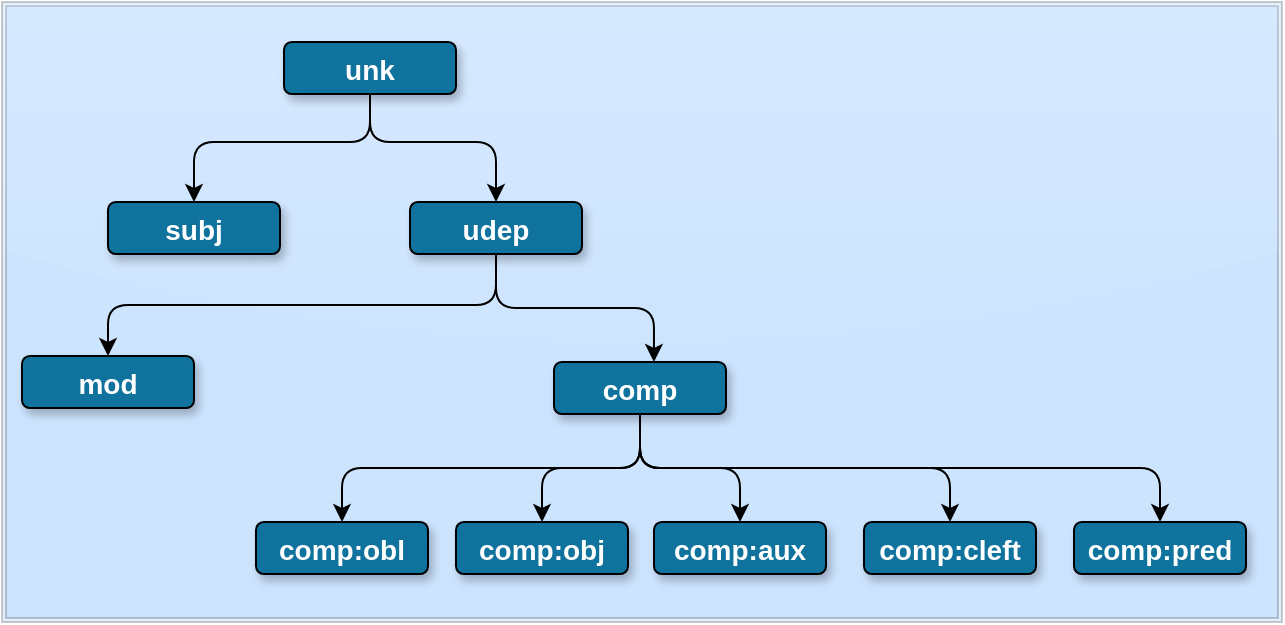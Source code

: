 <mxfile version="11.1.4" type="device"><diagram name="Page-1" id="97916047-d0de-89f5-080d-49f4d83e522f"><mxGraphModel dx="1426" dy="831" grid="1" gridSize="10" guides="1" tooltips="1" connect="1" arrows="1" fold="1" page="1" pageScale="1.5" pageWidth="1169" pageHeight="827" background="#ffffff" math="0" shadow="0"><root><mxCell id="0"/><mxCell id="1" parent="0"/><mxCell id="BJafYr8KW9FpYlb-_F6j-113" value="&lt;div style=&quot;text-align: left ; font-size: 24px&quot;&gt;&lt;br&gt;&lt;/div&gt;&lt;div style=&quot;text-align: left ; font-size: 24px&quot;&gt;&lt;/div&gt;" style="shape=ext;double=1;rounded=0;whiteSpace=wrap;html=1;strokeColor=#000000;fillColor=#75B6FF;opacity=20;glass=1;comic=0;shadow=0;align=left;verticalAlign=top;fontSize=24;" parent="1" vertex="1"><mxGeometry x="320" y="220" width="640" height="310" as="geometry"/></mxCell><mxCell id="2" value="unk" style="rounded=1;fillColor=#10739E;strokeColor=#000000;shadow=1;gradientColor=none;fontStyle=1;fontColor=#FFFFFF;fontSize=14;" parent="1" vertex="1"><mxGeometry x="461" y="240" width="86" height="26" as="geometry"/></mxCell><mxCell id="BJafYr8KW9FpYlb-_F6j-58" value="subj" style="rounded=1;fillColor=#10739E;strokeColor=#000000;shadow=1;gradientColor=none;fontStyle=1;fontColor=#FFFFFF;fontSize=14;" parent="1" vertex="1"><mxGeometry x="373" y="320" width="86" height="26" as="geometry"/></mxCell><mxCell id="BJafYr8KW9FpYlb-_F6j-59" value="udep" style="rounded=1;fillColor=#10739E;strokeColor=#000000;shadow=1;gradientColor=none;fontStyle=1;fontColor=#FFFFFF;fontSize=14;" parent="1" vertex="1"><mxGeometry x="524" y="320" width="86" height="26" as="geometry"/></mxCell><mxCell id="BJafYr8KW9FpYlb-_F6j-60" value="" style="endArrow=classic;html=1;entryX=0.5;entryY=0;entryDx=0;entryDy=0;edgeStyle=orthogonalEdgeStyle;exitX=0.5;exitY=1;exitDx=0;exitDy=0;" parent="1" source="2" target="BJafYr8KW9FpYlb-_F6j-59" edge="1"><mxGeometry width="50" height="50" relative="1" as="geometry"><mxPoint x="719" y="280" as="sourcePoint"/><mxPoint x="567" y="324" as="targetPoint"/><Array as="points"><mxPoint x="504" y="290"/><mxPoint x="567" y="290"/></Array></mxGeometry></mxCell><mxCell id="BJafYr8KW9FpYlb-_F6j-61" value="" style="endArrow=classic;html=1;exitX=0.5;exitY=1;exitDx=0;exitDy=0;entryX=0.5;entryY=0;entryDx=0;entryDy=0;edgeStyle=orthogonalEdgeStyle;" parent="1" source="2" target="BJafYr8KW9FpYlb-_F6j-58" edge="1"><mxGeometry width="50" height="50" relative="1" as="geometry"><mxPoint x="712" y="253" as="sourcePoint"/><mxPoint x="762" y="203" as="targetPoint"/><Array as="points"><mxPoint x="504" y="290"/><mxPoint x="416" y="290"/></Array></mxGeometry></mxCell><mxCell id="BJafYr8KW9FpYlb-_F6j-69" value="comp" style="rounded=1;fillColor=#10739E;strokeColor=#000000;shadow=1;gradientColor=none;fontStyle=1;fontColor=#FFFFFF;fontSize=14;" parent="1" vertex="1"><mxGeometry x="596" y="400" width="86" height="26" as="geometry"/></mxCell><mxCell id="BJafYr8KW9FpYlb-_F6j-73" value="mod" style="rounded=1;fillColor=#10739E;strokeColor=#000000;shadow=1;gradientColor=none;fontStyle=1;fontColor=#FFFFFF;fontSize=14;" parent="1" vertex="1"><mxGeometry x="330" y="397" width="86" height="26" as="geometry"/></mxCell><mxCell id="BJafYr8KW9FpYlb-_F6j-81" value="" style="endArrow=classic;html=1;exitX=0.5;exitY=1;exitDx=0;exitDy=0;entryX=0.581;entryY=0;entryDx=0;entryDy=0;entryPerimeter=0;edgeStyle=orthogonalEdgeStyle;" parent="1" source="BJafYr8KW9FpYlb-_F6j-59" target="BJafYr8KW9FpYlb-_F6j-69" edge="1"><mxGeometry width="50" height="50" relative="1" as="geometry"><mxPoint x="407" y="510" as="sourcePoint"/><mxPoint x="457" y="460" as="targetPoint"/></mxGeometry></mxCell><mxCell id="BJafYr8KW9FpYlb-_F6j-82" value="" style="endArrow=classic;html=1;exitX=0.5;exitY=1;exitDx=0;exitDy=0;entryX=0.5;entryY=0;entryDx=0;entryDy=0;edgeStyle=orthogonalEdgeStyle;" parent="1" source="BJafYr8KW9FpYlb-_F6j-59" target="BJafYr8KW9FpYlb-_F6j-73" edge="1"><mxGeometry width="50" height="50" relative="1" as="geometry"><mxPoint x="407" y="510" as="sourcePoint"/><mxPoint x="457" y="460" as="targetPoint"/></mxGeometry></mxCell><mxCell id="BJafYr8KW9FpYlb-_F6j-83" value="comp:aux" style="rounded=1;fillColor=#10739E;strokeColor=#000000;shadow=1;gradientColor=none;fontStyle=1;fontColor=#FFFFFF;fontSize=14;" parent="1" vertex="1"><mxGeometry x="646" y="480" width="86" height="26" as="geometry"/></mxCell><mxCell id="BJafYr8KW9FpYlb-_F6j-85" value="comp:obj" style="rounded=1;fillColor=#10739E;strokeColor=#000000;shadow=1;gradientColor=none;fontStyle=1;fontColor=#FFFFFF;fontSize=14;" parent="1" vertex="1"><mxGeometry x="547" y="480" width="86" height="26" as="geometry"/></mxCell><mxCell id="BJafYr8KW9FpYlb-_F6j-86" value="comp:obl" style="rounded=1;fillColor=#10739E;strokeColor=#000000;shadow=1;gradientColor=none;fontStyle=1;fontColor=#FFFFFF;fontSize=14;" parent="1" vertex="1"><mxGeometry x="447" y="480" width="86" height="26" as="geometry"/></mxCell><mxCell id="BJafYr8KW9FpYlb-_F6j-103" value="" style="endArrow=classic;html=1;exitX=0.5;exitY=1;exitDx=0;exitDy=0;entryX=0.5;entryY=0;entryDx=0;entryDy=0;edgeStyle=orthogonalEdgeStyle;" parent="1" source="BJafYr8KW9FpYlb-_F6j-69" target="BJafYr8KW9FpYlb-_F6j-86" edge="1"><mxGeometry width="50" height="50" relative="1" as="geometry"><mxPoint x="402" y="660" as="sourcePoint"/><mxPoint x="452" y="610" as="targetPoint"/></mxGeometry></mxCell><mxCell id="BJafYr8KW9FpYlb-_F6j-104" value="" style="endArrow=classic;html=1;exitX=0.5;exitY=1;exitDx=0;exitDy=0;entryX=0.5;entryY=0;entryDx=0;entryDy=0;edgeStyle=orthogonalEdgeStyle;" parent="1" source="BJafYr8KW9FpYlb-_F6j-69" target="BJafYr8KW9FpYlb-_F6j-85" edge="1"><mxGeometry width="50" height="50" relative="1" as="geometry"><mxPoint x="649" y="436" as="sourcePoint"/><mxPoint x="500" y="490" as="targetPoint"/></mxGeometry></mxCell><mxCell id="BJafYr8KW9FpYlb-_F6j-105" value="" style="endArrow=classic;html=1;exitX=0.5;exitY=1;exitDx=0;exitDy=0;entryX=0.5;entryY=0;entryDx=0;entryDy=0;edgeStyle=orthogonalEdgeStyle;" parent="1" source="BJafYr8KW9FpYlb-_F6j-69" target="BJafYr8KW9FpYlb-_F6j-83" edge="1"><mxGeometry width="50" height="50" relative="1" as="geometry"><mxPoint x="524" y="446" as="sourcePoint"/><mxPoint x="375" y="500" as="targetPoint"/></mxGeometry></mxCell><mxCell id="oS7zL3N4X74ooPgfppgv-4" value="comp:cleft" style="rounded=1;fillColor=#10739E;strokeColor=#000000;shadow=1;gradientColor=none;fontStyle=1;fontColor=#FFFFFF;fontSize=14;" parent="1" vertex="1"><mxGeometry x="751" y="480" width="86" height="26" as="geometry"/></mxCell><mxCell id="oS7zL3N4X74ooPgfppgv-5" value="" style="endArrow=classic;html=1;exitX=0.5;exitY=1;exitDx=0;exitDy=0;entryX=0.5;entryY=0;entryDx=0;entryDy=0;edgeStyle=orthogonalEdgeStyle;" parent="1" source="BJafYr8KW9FpYlb-_F6j-69" target="oS7zL3N4X74ooPgfppgv-4" edge="1"><mxGeometry width="50" height="50" relative="1" as="geometry"><mxPoint x="702" y="436" as="sourcePoint"/><mxPoint x="752" y="490" as="targetPoint"/></mxGeometry></mxCell><mxCell id="IAI4g1nx9SuZOf9ugotO-2" value="comp:pred" style="rounded=1;fillColor=#10739E;strokeColor=#000000;shadow=1;gradientColor=none;fontStyle=1;fontColor=#FFFFFF;fontSize=14;" parent="1" vertex="1"><mxGeometry x="856" y="480" width="86" height="26" as="geometry"/></mxCell><mxCell id="IAI4g1nx9SuZOf9ugotO-3" value="" style="endArrow=classic;html=1;entryX=0.5;entryY=0;entryDx=0;entryDy=0;edgeStyle=orthogonalEdgeStyle;exitX=0.5;exitY=1;exitDx=0;exitDy=0;" parent="1" source="BJafYr8KW9FpYlb-_F6j-69" target="IAI4g1nx9SuZOf9ugotO-2" edge="1"><mxGeometry width="50" height="50" relative="1" as="geometry"><mxPoint x="649" y="436" as="sourcePoint"/><mxPoint x="804" y="490" as="targetPoint"/></mxGeometry></mxCell></root></mxGraphModel></diagram></mxfile>